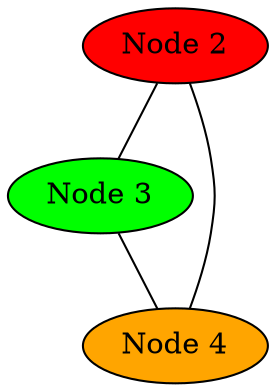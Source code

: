 graph G {
	// Nodes
	2[label="Node 2", fillcolor="red", style="filled"];
	3[label="Node 3", fillcolor="green", style="filled"];
	4[label="Node 4", fillcolor="orange", style="filled"];
	2 -- 3;
	3 -- 4;
	4 -- 2;
}
